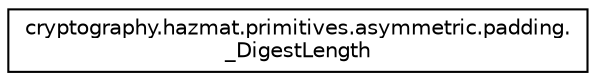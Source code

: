 digraph "Graphical Class Hierarchy"
{
 // LATEX_PDF_SIZE
  edge [fontname="Helvetica",fontsize="10",labelfontname="Helvetica",labelfontsize="10"];
  node [fontname="Helvetica",fontsize="10",shape=record];
  rankdir="LR";
  Node0 [label="cryptography.hazmat.primitives.asymmetric.padding.\l_DigestLength",height=0.2,width=0.4,color="black", fillcolor="white", style="filled",URL="$classcryptography_1_1hazmat_1_1primitives_1_1asymmetric_1_1padding_1_1__DigestLength.html",tooltip=" "];
}
